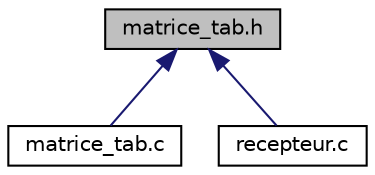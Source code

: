 digraph "matrice_tab.h"
{
 // LATEX_PDF_SIZE
  edge [fontname="Helvetica",fontsize="10",labelfontname="Helvetica",labelfontsize="10"];
  node [fontname="Helvetica",fontsize="10",shape=record];
  Node1 [label="matrice_tab.h",height=0.2,width=0.4,color="black", fillcolor="grey75", style="filled", fontcolor="black",tooltip="Tous les prototypes de fonctions relatives aux matrices et tableaux."];
  Node1 -> Node2 [dir="back",color="midnightblue",fontsize="10",style="solid",fontname="Helvetica"];
  Node2 [label="matrice_tab.c",height=0.2,width=0.4,color="black", fillcolor="white", style="filled",URL="$matrice__tab_8c.html",tooltip="Fonctions relatives aux matrices et tableaux."];
  Node1 -> Node3 [dir="back",color="midnightblue",fontsize="10",style="solid",fontname="Helvetica"];
  Node3 [label="recepteur.c",height=0.2,width=0.4,color="black", fillcolor="white", style="filled",URL="$recepteur_8c.html",tooltip="Fonctions relatives au récepteur."];
}
